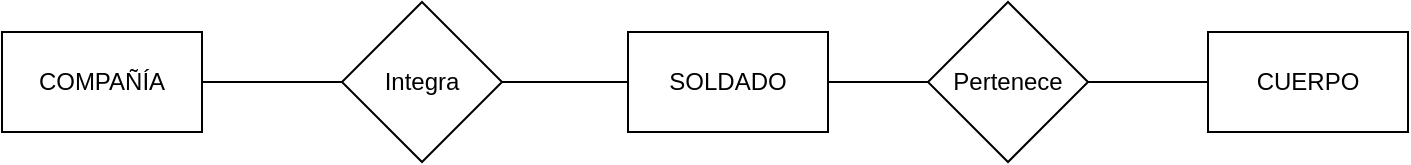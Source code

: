 <mxfile version="22.0.4" type="github">
  <diagram name="Página-1" id="LqLyrgsGRFEnYHRFgHJd">
    <mxGraphModel dx="1274" dy="665" grid="1" gridSize="10" guides="1" tooltips="1" connect="1" arrows="1" fold="1" page="1" pageScale="1" pageWidth="827" pageHeight="1169" math="0" shadow="0">
      <root>
        <mxCell id="0" />
        <mxCell id="1" parent="0" />
        <mxCell id="cfMmnQMcz1cPU77lf20z-1" value="Pertenece" style="rhombus;whiteSpace=wrap;html=1;" vertex="1" parent="1">
          <mxGeometry x="503" y="255" width="80" height="80" as="geometry" />
        </mxCell>
        <mxCell id="cfMmnQMcz1cPU77lf20z-3" value="CUERPO" style="rounded=0;whiteSpace=wrap;html=1;" vertex="1" parent="1">
          <mxGeometry x="643" y="270" width="100" height="50" as="geometry" />
        </mxCell>
        <mxCell id="cfMmnQMcz1cPU77lf20z-4" value="SOLDADO" style="rounded=0;whiteSpace=wrap;html=1;" vertex="1" parent="1">
          <mxGeometry x="353" y="270" width="100" height="50" as="geometry" />
        </mxCell>
        <mxCell id="cfMmnQMcz1cPU77lf20z-5" value="COMPAÑÍA" style="rounded=0;whiteSpace=wrap;html=1;" vertex="1" parent="1">
          <mxGeometry x="40" y="270" width="100" height="50" as="geometry" />
        </mxCell>
        <mxCell id="cfMmnQMcz1cPU77lf20z-6" value="Integra" style="rhombus;whiteSpace=wrap;html=1;" vertex="1" parent="1">
          <mxGeometry x="210" y="255" width="80" height="80" as="geometry" />
        </mxCell>
        <mxCell id="cfMmnQMcz1cPU77lf20z-7" value="" style="endArrow=none;html=1;rounded=0;entryX=0;entryY=0.5;entryDx=0;entryDy=0;exitX=1;exitY=0.5;exitDx=0;exitDy=0;" edge="1" parent="1" source="cfMmnQMcz1cPU77lf20z-4" target="cfMmnQMcz1cPU77lf20z-1">
          <mxGeometry width="50" height="50" relative="1" as="geometry">
            <mxPoint x="433" y="370" as="sourcePoint" />
            <mxPoint x="483" y="320" as="targetPoint" />
          </mxGeometry>
        </mxCell>
        <mxCell id="cfMmnQMcz1cPU77lf20z-8" value="" style="endArrow=none;html=1;rounded=0;exitX=1;exitY=0.5;exitDx=0;exitDy=0;entryX=0;entryY=0.5;entryDx=0;entryDy=0;" edge="1" parent="1" source="cfMmnQMcz1cPU77lf20z-1" target="cfMmnQMcz1cPU77lf20z-3">
          <mxGeometry width="50" height="50" relative="1" as="geometry">
            <mxPoint x="593" y="294.5" as="sourcePoint" />
            <mxPoint x="623" y="310" as="targetPoint" />
          </mxGeometry>
        </mxCell>
        <mxCell id="cfMmnQMcz1cPU77lf20z-9" value="" style="endArrow=none;html=1;rounded=0;entryX=0;entryY=0.5;entryDx=0;entryDy=0;exitX=1;exitY=0.5;exitDx=0;exitDy=0;" edge="1" parent="1" source="cfMmnQMcz1cPU77lf20z-6" target="cfMmnQMcz1cPU77lf20z-4">
          <mxGeometry width="50" height="50" relative="1" as="geometry">
            <mxPoint x="280" y="305" as="sourcePoint" />
            <mxPoint x="330" y="305" as="targetPoint" />
          </mxGeometry>
        </mxCell>
        <mxCell id="cfMmnQMcz1cPU77lf20z-10" value="" style="endArrow=none;html=1;rounded=0;entryX=0;entryY=0.5;entryDx=0;entryDy=0;exitX=1;exitY=0.5;exitDx=0;exitDy=0;" edge="1" parent="1" source="cfMmnQMcz1cPU77lf20z-5" target="cfMmnQMcz1cPU77lf20z-6">
          <mxGeometry width="50" height="50" relative="1" as="geometry">
            <mxPoint x="140" y="320" as="sourcePoint" />
            <mxPoint x="203" y="320" as="targetPoint" />
          </mxGeometry>
        </mxCell>
      </root>
    </mxGraphModel>
  </diagram>
</mxfile>
